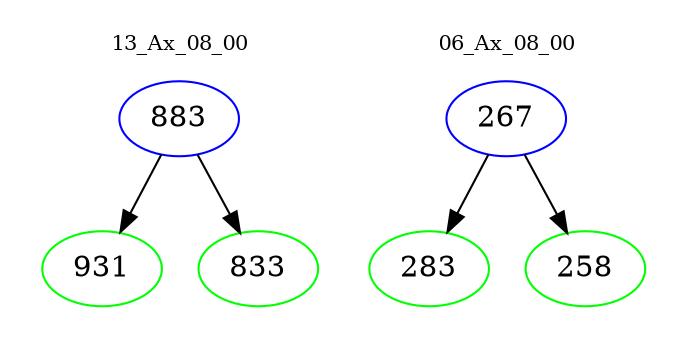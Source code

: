 digraph{
subgraph cluster_0 {
color = white
label = "13_Ax_08_00";
fontsize=10;
T0_883 [label="883", color="blue"]
T0_883 -> T0_931 [color="black"]
T0_931 [label="931", color="green"]
T0_883 -> T0_833 [color="black"]
T0_833 [label="833", color="green"]
}
subgraph cluster_1 {
color = white
label = "06_Ax_08_00";
fontsize=10;
T1_267 [label="267", color="blue"]
T1_267 -> T1_283 [color="black"]
T1_283 [label="283", color="green"]
T1_267 -> T1_258 [color="black"]
T1_258 [label="258", color="green"]
}
}
